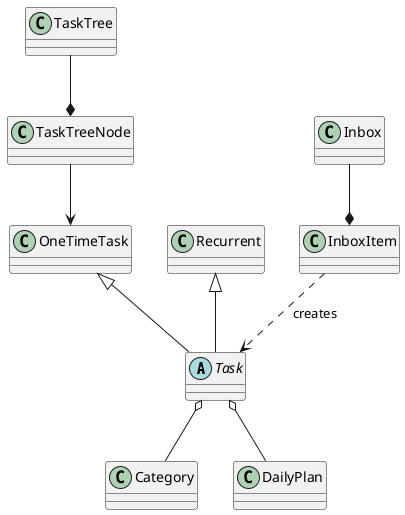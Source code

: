 @startuml

abstract          Task

'Tasks
OneTimeTask  <|-- Task
Recurrent    <|-- Task

'Categories
Task         o--  Category

'Task Tree
TaskTree     --*  TaskTreeNode
TaskTreeNode -->  OneTimeTask

'Inbox
Inbox        --*  InboxItem
InboxItem    ..>  Task: creates

'Daily Plan
Task         o--  DailyPlan

@enduml